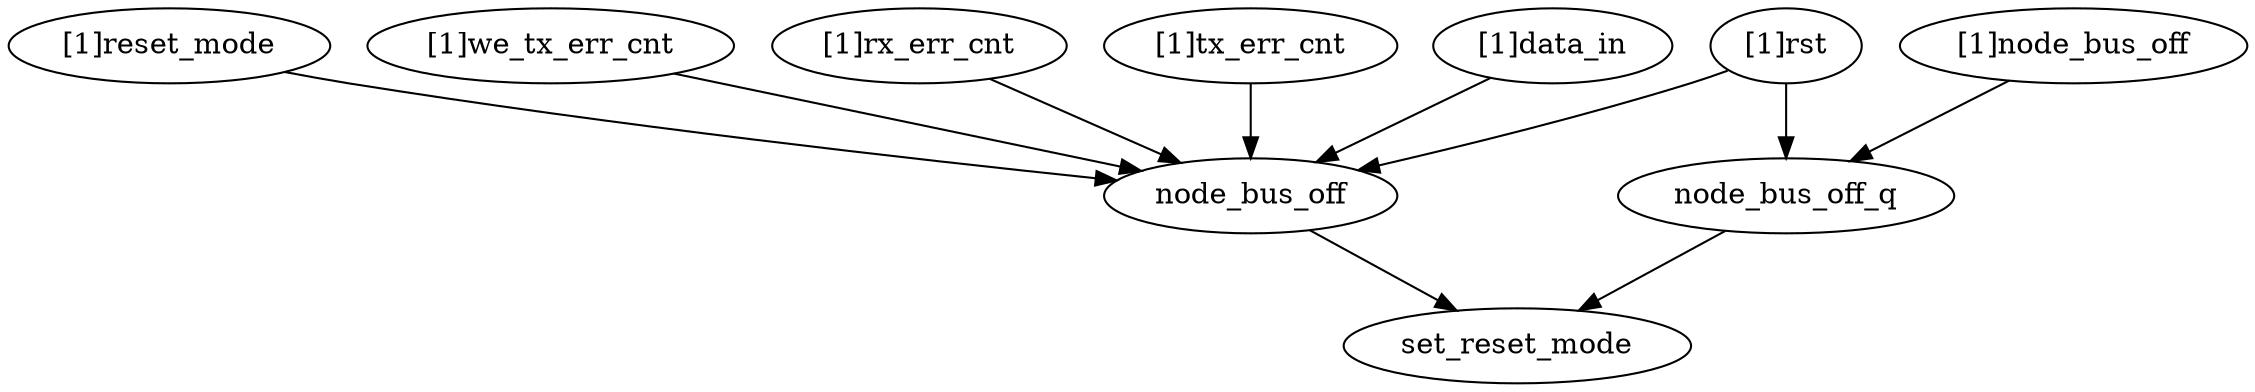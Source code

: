 strict digraph "" {
	"[1]reset_mode"	 [complexity=8,
		importance=0.0142606563739,
		rank=0.00178258204673];
	node_bus_off	 [complexity=3,
		importance=0.00634109638875,
		rank=0.00211369879625];
	"[1]reset_mode" -> node_bus_off;
	"[1]rst"	 [complexity=4,
		importance=0.0206017527626,
		rank=0.00515043819065];
	node_bus_off_q	 [complexity=3,
		importance=0.00355841399068,
		rank=0.00118613799689];
	"[1]rst" -> node_bus_off_q;
	"[1]rst" -> node_bus_off;
	set_reset_mode	 [complexity=0,
		importance=0.00188102659559,
		rank=0.0];
	"[1]we_tx_err_cnt"	 [complexity=11,
		importance=0.0206017527626,
		rank=0.00187288661478];
	"[1]we_tx_err_cnt" -> node_bus_off;
	"[1]rx_err_cnt"	 [complexity=8,
		importance=0.026837618593,
		rank=0.00335470232412];
	"[1]rx_err_cnt" -> node_bus_off;
	"[1]node_bus_off"	 [complexity=6,
		importance=0.00801848378384,
		rank=0.00133641396397];
	"[1]node_bus_off" -> node_bus_off_q;
	"[1]tx_err_cnt"	 [complexity=11,
		importance=0.0278348556507,
		rank=0.00253044142279];
	"[1]tx_err_cnt" -> node_bus_off;
	node_bus_off_q -> set_reset_mode;
	node_bus_off -> set_reset_mode;
	"[1]data_in"	 [complexity=11,
		importance=0.0206017527626,
		rank=0.00187288661478];
	"[1]data_in" -> node_bus_off;
}
